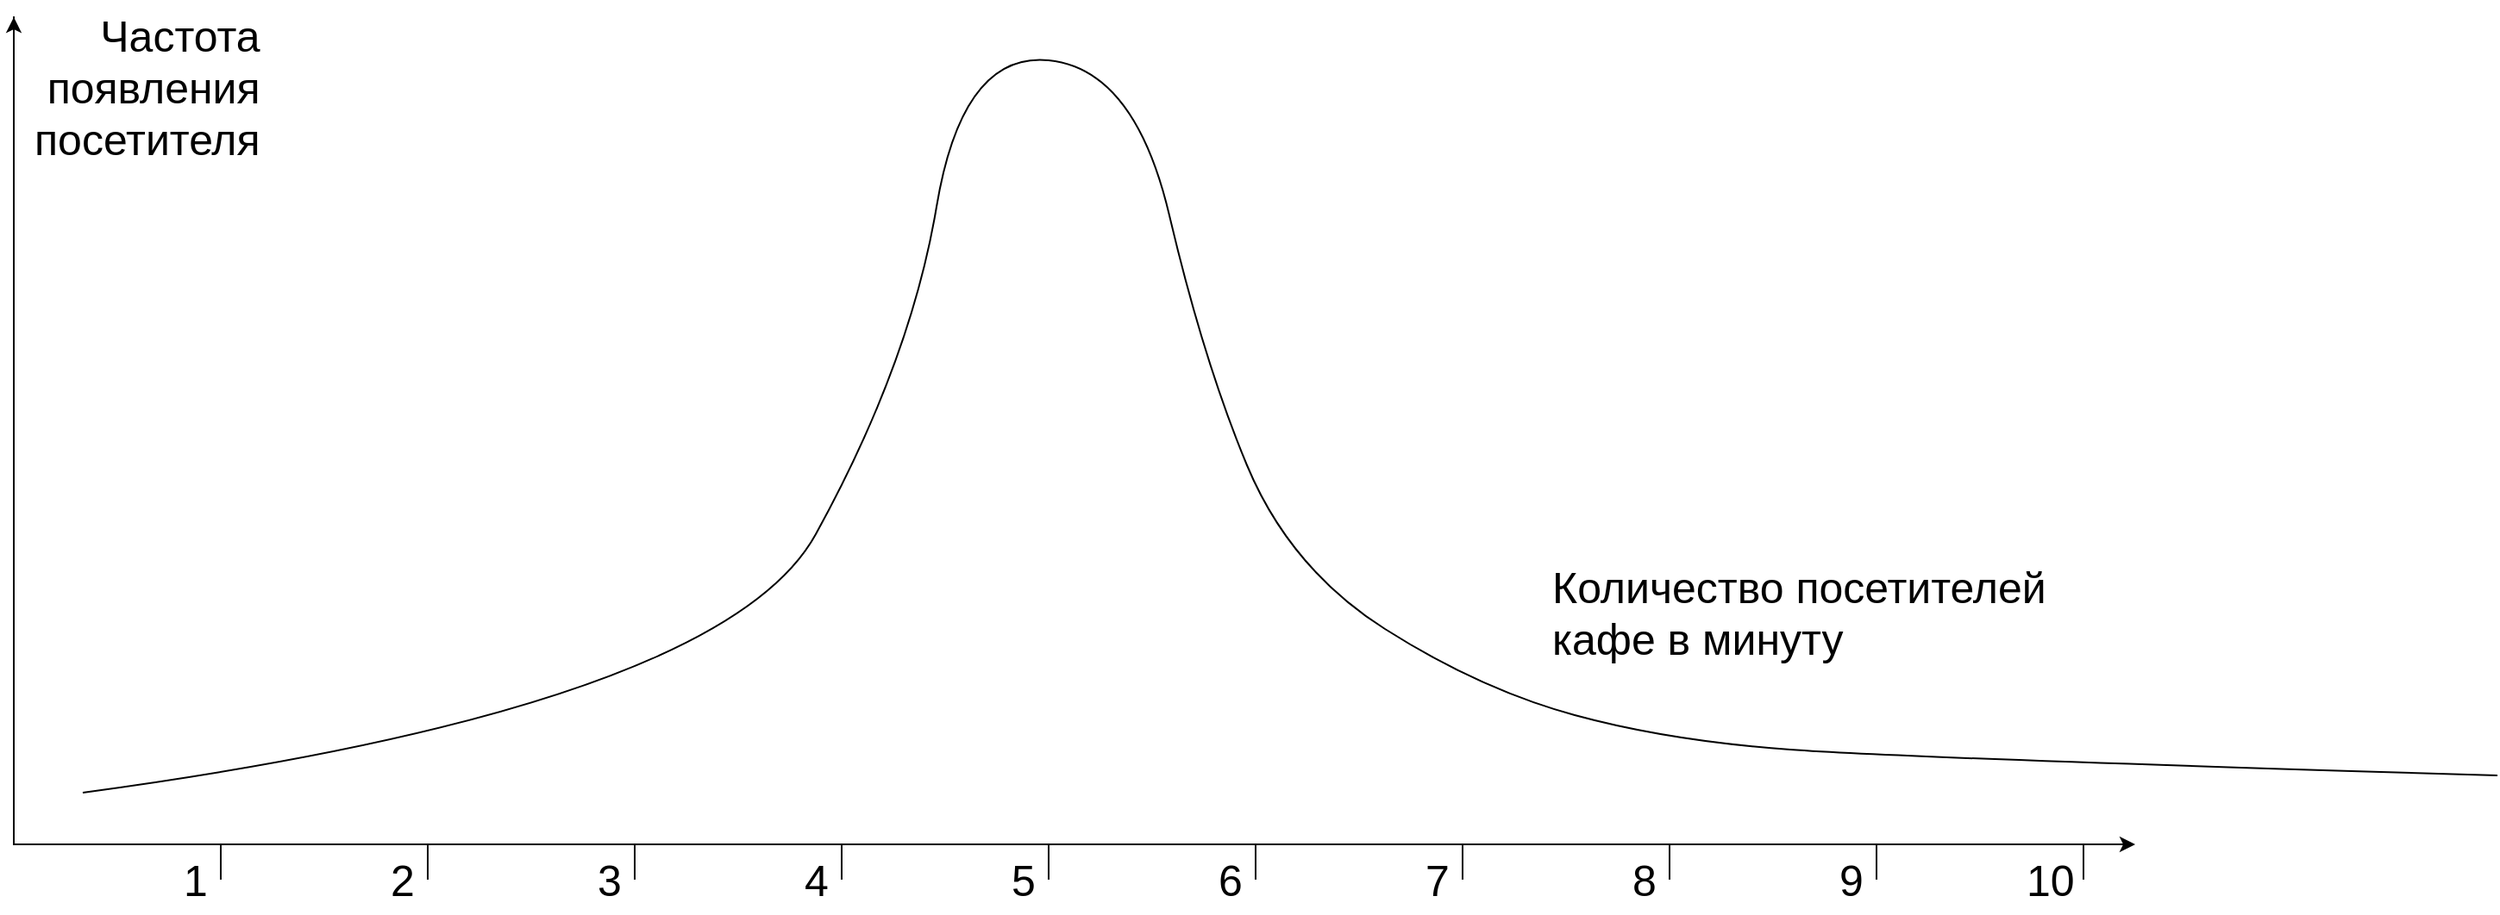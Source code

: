 <mxfile version="13.9.9" type="device"><diagram id="UPI3AMxgbD77GabGxUp9" name="Страница 1"><mxGraphModel dx="1280" dy="1972" grid="1" gridSize="10" guides="1" tooltips="1" connect="1" arrows="1" fold="1" page="1" pageScale="1" pageWidth="827" pageHeight="1169" math="0" shadow="0"><root><mxCell id="0"/><mxCell id="1" parent="0"/><mxCell id="sZBUFHGyG_Lk0ONBUFIn-1" value="" style="shape=partialRectangle;whiteSpace=wrap;html=1;bottom=0;right=0;fillColor=none;rotation=-180;flipV=0;flipH=1;" parent="1" vertex="1"><mxGeometry x="40" width="1210" height="480" as="geometry"/></mxCell><mxCell id="sZBUFHGyG_Lk0ONBUFIn-2" value="" style="shape=partialRectangle;whiteSpace=wrap;html=1;top=0;bottom=0;fillColor=none;" parent="1" vertex="1"><mxGeometry x="160" y="480" width="120" height="20" as="geometry"/></mxCell><mxCell id="sZBUFHGyG_Lk0ONBUFIn-3" value="" style="shape=partialRectangle;whiteSpace=wrap;html=1;top=0;bottom=0;fillColor=none;" parent="1" vertex="1"><mxGeometry x="400" y="480" width="120" height="20" as="geometry"/></mxCell><mxCell id="sZBUFHGyG_Lk0ONBUFIn-4" value="" style="shape=partialRectangle;whiteSpace=wrap;html=1;top=0;bottom=0;fillColor=none;" parent="1" vertex="1"><mxGeometry x="640" y="480" width="120" height="20" as="geometry"/></mxCell><mxCell id="sZBUFHGyG_Lk0ONBUFIn-5" value="" style="shape=partialRectangle;whiteSpace=wrap;html=1;top=0;bottom=0;fillColor=none;" parent="1" vertex="1"><mxGeometry x="760" y="480" width="120" height="20" as="geometry"/></mxCell><mxCell id="sZBUFHGyG_Lk0ONBUFIn-6" value="" style="curved=1;endArrow=none;html=1;endFill=0;" parent="1" edge="1"><mxGeometry width="50" height="50" relative="1" as="geometry"><mxPoint x="80" y="450" as="sourcePoint"/><mxPoint x="1480" y="440" as="targetPoint"/><Array as="points"><mxPoint x="450" y="400"/><mxPoint x="560" y="200"/><mxPoint x="590" y="20"/><mxPoint x="690" y="30"/><mxPoint x="730" y="200"/><mxPoint x="780" y="320"/><mxPoint x="890" y="390"/><mxPoint x="1000" y="420"/><mxPoint x="1140" y="430"/><mxPoint x="1480" y="440"/></Array></mxGeometry></mxCell><mxCell id="sZBUFHGyG_Lk0ONBUFIn-7" value="1" style="text;html=1;align=center;verticalAlign=middle;resizable=0;points=[];autosize=1;fontSize=25;" parent="1" vertex="1"><mxGeometry x="130" y="480" width="30" height="40" as="geometry"/></mxCell><mxCell id="sZBUFHGyG_Lk0ONBUFIn-8" value="2" style="text;html=1;align=center;verticalAlign=middle;resizable=0;points=[];autosize=1;fontSize=25;" parent="1" vertex="1"><mxGeometry x="250" y="480" width="30" height="40" as="geometry"/></mxCell><mxCell id="sZBUFHGyG_Lk0ONBUFIn-9" value="3" style="text;html=1;align=center;verticalAlign=middle;resizable=0;points=[];autosize=1;fontSize=25;" parent="1" vertex="1"><mxGeometry x="370" y="480" width="30" height="40" as="geometry"/></mxCell><mxCell id="sZBUFHGyG_Lk0ONBUFIn-10" value="4" style="text;html=1;align=center;verticalAlign=middle;resizable=0;points=[];autosize=1;fontSize=25;" parent="1" vertex="1"><mxGeometry x="490" y="480" width="30" height="40" as="geometry"/></mxCell><mxCell id="sZBUFHGyG_Lk0ONBUFIn-11" value="5" style="text;html=1;align=center;verticalAlign=middle;resizable=0;points=[];autosize=1;fontSize=25;" parent="1" vertex="1"><mxGeometry x="610" y="480" width="30" height="40" as="geometry"/></mxCell><mxCell id="sZBUFHGyG_Lk0ONBUFIn-12" value="6" style="text;html=1;align=center;verticalAlign=middle;resizable=0;points=[];autosize=1;fontSize=25;" parent="1" vertex="1"><mxGeometry x="730" y="480" width="30" height="40" as="geometry"/></mxCell><mxCell id="sZBUFHGyG_Lk0ONBUFIn-13" value="7" style="text;html=1;align=center;verticalAlign=middle;resizable=0;points=[];autosize=1;fontSize=25;" parent="1" vertex="1"><mxGeometry x="850" y="480" width="30" height="40" as="geometry"/></mxCell><mxCell id="sZBUFHGyG_Lk0ONBUFIn-14" value="&lt;div&gt;&lt;span&gt;Количество посетителей&lt;/span&gt;&lt;/div&gt;&lt;div&gt;&lt;span&gt;кафе в минуту&lt;/span&gt;&lt;/div&gt;" style="text;html=1;align=left;verticalAlign=middle;resizable=0;points=[];autosize=1;fontSize=25;" parent="1" vertex="1"><mxGeometry x="930" y="310" width="300" height="70" as="geometry"/></mxCell><mxCell id="sZBUFHGyG_Lk0ONBUFIn-15" value="&lt;div style=&quot;text-align: right&quot;&gt;&lt;span&gt;Частота&lt;/span&gt;&lt;/div&gt;&lt;div style=&quot;text-align: right&quot;&gt;&lt;span&gt;появления&lt;/span&gt;&lt;/div&gt;посетителя" style="text;html=1;align=left;verticalAlign=middle;resizable=0;points=[];autosize=1;fontSize=25;" parent="1" vertex="1"><mxGeometry x="50" y="-10" width="150" height="100" as="geometry"/></mxCell><mxCell id="JCQFZKAjrzKwGcaxHvdp-2" value="" style="shape=partialRectangle;whiteSpace=wrap;html=1;top=0;bottom=0;fillColor=none;" parent="1" vertex="1"><mxGeometry x="1000" y="480" width="120" height="20" as="geometry"/></mxCell><mxCell id="JCQFZKAjrzKwGcaxHvdp-3" value="8" style="text;html=1;align=center;verticalAlign=middle;resizable=0;points=[];autosize=1;fontSize=25;" parent="1" vertex="1"><mxGeometry x="970" y="480" width="30" height="40" as="geometry"/></mxCell><mxCell id="JCQFZKAjrzKwGcaxHvdp-4" value="9" style="text;html=1;align=center;verticalAlign=middle;resizable=0;points=[];autosize=1;fontSize=25;" parent="1" vertex="1"><mxGeometry x="1090" y="480" width="30" height="40" as="geometry"/></mxCell><mxCell id="JCQFZKAjrzKwGcaxHvdp-5" value="" style="shape=partialRectangle;whiteSpace=wrap;html=1;top=0;bottom=0;fillColor=none;" parent="1" vertex="1"><mxGeometry x="1120" y="480" width="120" height="20" as="geometry"/></mxCell><mxCell id="JCQFZKAjrzKwGcaxHvdp-6" value="10" style="text;html=1;align=left;verticalAlign=middle;resizable=0;points=[];autosize=1;fontSize=25;" parent="1" vertex="1"><mxGeometry x="1205" y="480" width="40" height="40" as="geometry"/></mxCell><mxCell id="WYXh9dmMU6ZvsKBC_I7j-1" value="" style="endArrow=classic;html=1;exitX=1;exitY=0;exitDx=0;exitDy=0;entryX=1;entryY=1;entryDx=0;entryDy=0;" parent="1" source="sZBUFHGyG_Lk0ONBUFIn-1" target="sZBUFHGyG_Lk0ONBUFIn-1" edge="1"><mxGeometry width="50" height="50" relative="1" as="geometry"><mxPoint x="440" y="230" as="sourcePoint"/><mxPoint x="490" y="180" as="targetPoint"/></mxGeometry></mxCell><mxCell id="WYXh9dmMU6ZvsKBC_I7j-2" value="" style="endArrow=classic;html=1;" parent="1" edge="1"><mxGeometry width="50" height="50" relative="1" as="geometry"><mxPoint x="40" y="480" as="sourcePoint"/><mxPoint x="1270" y="480" as="targetPoint"/><Array as="points"/></mxGeometry></mxCell></root></mxGraphModel></diagram></mxfile>